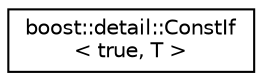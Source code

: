 digraph "Graphical Class Hierarchy"
{
  edge [fontname="Helvetica",fontsize="10",labelfontname="Helvetica",labelfontsize="10"];
  node [fontname="Helvetica",fontsize="10",shape=record];
  rankdir="LR";
  Node1 [label="boost::detail::ConstIf\l\< true, T \>",height=0.2,width=0.4,color="black", fillcolor="white", style="filled",URL="$structboost_1_1detail_1_1_const_if_3_01true_00_01_t_01_4.html"];
}
